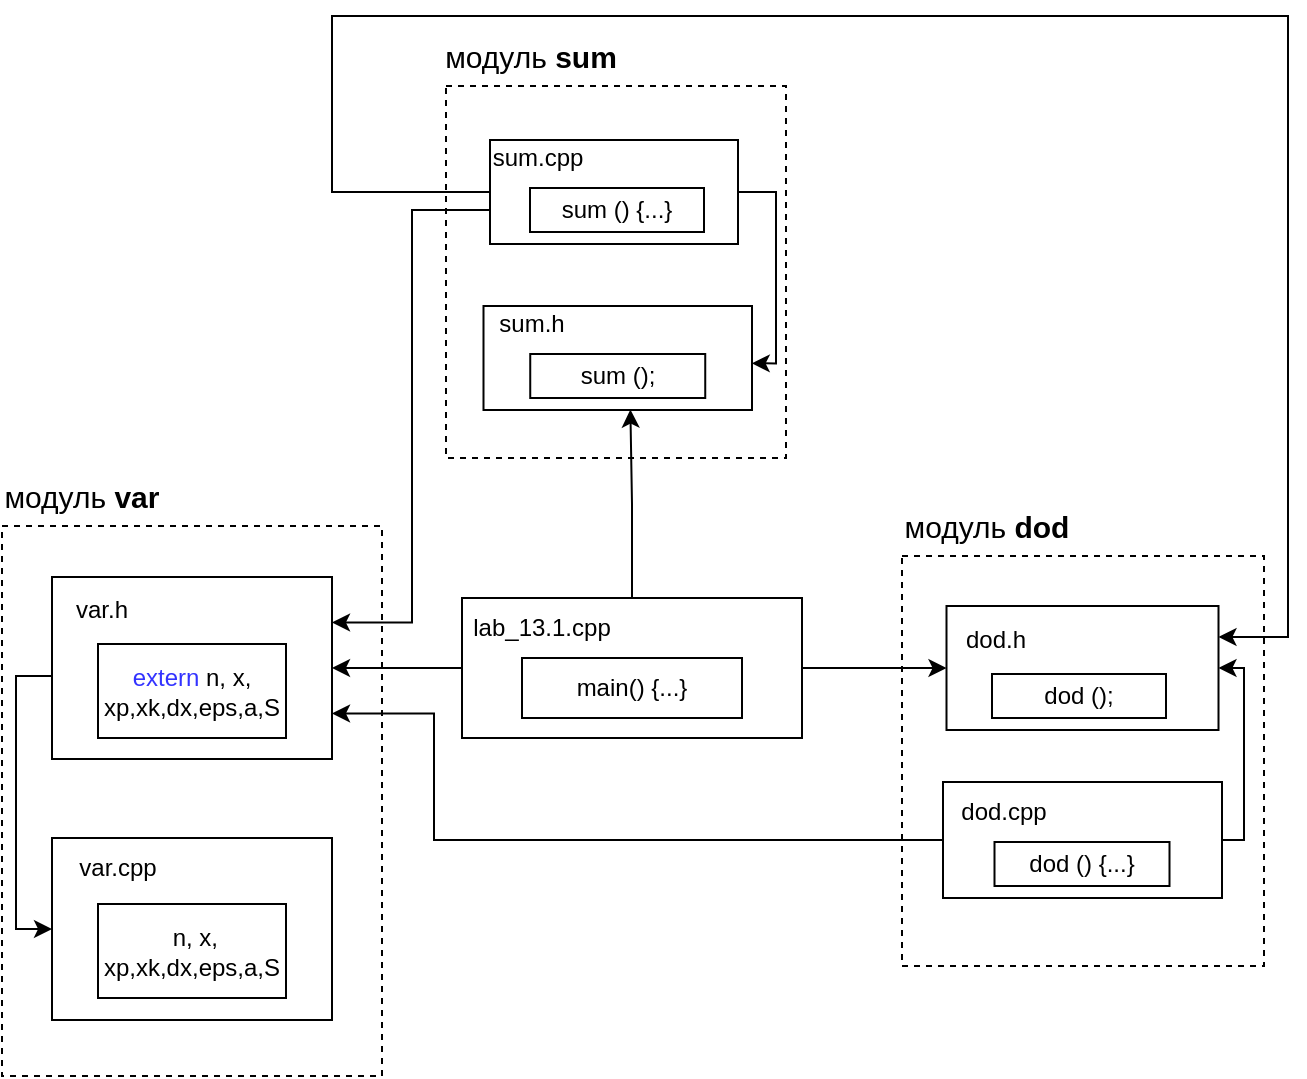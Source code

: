 <mxfile version="20.2.3" type="device"><diagram id="VCDXPaHrYduHrpr-RRee" name="Сторінка-1"><mxGraphModel dx="1524" dy="683" grid="0" gridSize="10" guides="1" tooltips="1" connect="1" arrows="1" fold="1" page="1" pageScale="1" pageWidth="827" pageHeight="1169" math="0" shadow="0"><root><mxCell id="0"/><mxCell id="1" parent="0"/><mxCell id="bgCmlKrU3X-e8DTSmlug-1" value="" style="rounded=0;whiteSpace=wrap;html=1;" vertex="1" parent="1"><mxGeometry x="360" y="431" width="170" height="70" as="geometry"/></mxCell><mxCell id="bgCmlKrU3X-e8DTSmlug-2" value="main() {...}" style="rounded=0;whiteSpace=wrap;html=1;" vertex="1" parent="1"><mxGeometry x="390" y="461" width="110" height="30" as="geometry"/></mxCell><mxCell id="bgCmlKrU3X-e8DTSmlug-3" value="lab_13.1.cpp" style="text;html=1;strokeColor=none;fillColor=none;align=center;verticalAlign=middle;whiteSpace=wrap;rounded=0;" vertex="1" parent="1"><mxGeometry x="370" y="431" width="60" height="30" as="geometry"/></mxCell><mxCell id="bgCmlKrU3X-e8DTSmlug-6" value="var.h" style="text;html=1;strokeColor=none;fillColor=none;align=center;verticalAlign=middle;whiteSpace=wrap;rounded=0;" vertex="1" parent="1"><mxGeometry x="158" y="427" width="60" height="30" as="geometry"/></mxCell><mxCell id="bgCmlKrU3X-e8DTSmlug-13" value="" style="rounded=0;whiteSpace=wrap;html=1;dashed=1;" vertex="1" parent="1"><mxGeometry x="130" y="395" width="190" height="275" as="geometry"/></mxCell><mxCell id="bgCmlKrU3X-e8DTSmlug-54" value="" style="edgeStyle=orthogonalEdgeStyle;rounded=0;orthogonalLoop=1;jettySize=auto;html=1;fontSize=15;fontColor=#000000;entryX=0;entryY=0.5;entryDx=0;entryDy=0;exitX=-0.003;exitY=0.544;exitDx=0;exitDy=0;exitPerimeter=0;" edge="1" parent="1" source="bgCmlKrU3X-e8DTSmlug-14" target="bgCmlKrU3X-e8DTSmlug-17"><mxGeometry relative="1" as="geometry"><mxPoint x="75" y="466" as="targetPoint"/><Array as="points"><mxPoint x="137" y="470"/><mxPoint x="137" y="597"/></Array></mxGeometry></mxCell><mxCell id="bgCmlKrU3X-e8DTSmlug-14" value="" style="rounded=0;whiteSpace=wrap;html=1;" vertex="1" parent="1"><mxGeometry x="155" y="420.5" width="140" height="91" as="geometry"/></mxCell><mxCell id="bgCmlKrU3X-e8DTSmlug-15" value="&lt;font color=&quot;#3333ff&quot;&gt;extern&lt;/font&gt; n, x, xp,xk,dx,eps,a,S" style="rounded=0;whiteSpace=wrap;html=1;" vertex="1" parent="1"><mxGeometry x="178" y="454" width="94" height="47" as="geometry"/></mxCell><mxCell id="bgCmlKrU3X-e8DTSmlug-16" value="var.h" style="text;html=1;strokeColor=none;fillColor=none;align=center;verticalAlign=middle;whiteSpace=wrap;rounded=0;" vertex="1" parent="1"><mxGeometry x="150" y="422" width="60" height="30" as="geometry"/></mxCell><mxCell id="bgCmlKrU3X-e8DTSmlug-17" value="" style="rounded=0;whiteSpace=wrap;html=1;" vertex="1" parent="1"><mxGeometry x="155" y="551" width="140" height="91" as="geometry"/></mxCell><mxCell id="bgCmlKrU3X-e8DTSmlug-18" value="&amp;nbsp;n, x, xp,xk,dx,eps,a,S" style="rounded=0;whiteSpace=wrap;html=1;" vertex="1" parent="1"><mxGeometry x="178" y="584" width="94" height="47" as="geometry"/></mxCell><mxCell id="bgCmlKrU3X-e8DTSmlug-19" value="var.cpp" style="text;html=1;strokeColor=none;fillColor=none;align=center;verticalAlign=middle;whiteSpace=wrap;rounded=0;" vertex="1" parent="1"><mxGeometry x="158" y="551" width="60" height="30" as="geometry"/></mxCell><mxCell id="bgCmlKrU3X-e8DTSmlug-20" value="&lt;font style=&quot;font-size: 15px;&quot;&gt;модуль &lt;b&gt;var&lt;/b&gt;&lt;/font&gt;" style="text;html=1;strokeColor=none;fillColor=none;align=center;verticalAlign=middle;whiteSpace=wrap;rounded=0;" vertex="1" parent="1"><mxGeometry x="130" y="365" width="80" height="30" as="geometry"/></mxCell><mxCell id="bgCmlKrU3X-e8DTSmlug-21" value="var.h" style="text;html=1;strokeColor=none;fillColor=none;align=center;verticalAlign=middle;whiteSpace=wrap;rounded=0;" vertex="1" parent="1"><mxGeometry x="605" y="442" width="60" height="30" as="geometry"/></mxCell><mxCell id="bgCmlKrU3X-e8DTSmlug-22" value="" style="rounded=0;whiteSpace=wrap;html=1;dashed=1;" vertex="1" parent="1"><mxGeometry x="580" y="410" width="181" height="205" as="geometry"/></mxCell><mxCell id="bgCmlKrU3X-e8DTSmlug-23" value="" style="rounded=0;whiteSpace=wrap;html=1;" vertex="1" parent="1"><mxGeometry x="602.25" y="435" width="136" height="62" as="geometry"/></mxCell><mxCell id="bgCmlKrU3X-e8DTSmlug-24" value="dod ();" style="rounded=0;whiteSpace=wrap;html=1;" vertex="1" parent="1"><mxGeometry x="625" y="469" width="87" height="22" as="geometry"/></mxCell><mxCell id="bgCmlKrU3X-e8DTSmlug-25" value="dod.h" style="text;html=1;strokeColor=none;fillColor=none;align=center;verticalAlign=middle;whiteSpace=wrap;rounded=0;" vertex="1" parent="1"><mxGeometry x="597" y="437" width="60" height="30" as="geometry"/></mxCell><mxCell id="bgCmlKrU3X-e8DTSmlug-49" style="edgeStyle=orthogonalEdgeStyle;rounded=0;orthogonalLoop=1;jettySize=auto;html=1;fontSize=15;fontColor=#000000;exitX=1;exitY=0.5;exitDx=0;exitDy=0;entryX=1;entryY=0.5;entryDx=0;entryDy=0;" edge="1" parent="1" source="bgCmlKrU3X-e8DTSmlug-26" target="bgCmlKrU3X-e8DTSmlug-23"><mxGeometry relative="1" as="geometry"><Array as="points"><mxPoint x="751" y="552"/><mxPoint x="751" y="466"/></Array></mxGeometry></mxCell><mxCell id="bgCmlKrU3X-e8DTSmlug-50" style="edgeStyle=orthogonalEdgeStyle;rounded=0;orthogonalLoop=1;jettySize=auto;html=1;entryX=1;entryY=0.75;entryDx=0;entryDy=0;fontSize=15;fontColor=#000000;" edge="1" parent="1" source="bgCmlKrU3X-e8DTSmlug-26" target="bgCmlKrU3X-e8DTSmlug-14"><mxGeometry relative="1" as="geometry"><Array as="points"><mxPoint x="346" y="552"/><mxPoint x="346" y="489"/></Array></mxGeometry></mxCell><mxCell id="bgCmlKrU3X-e8DTSmlug-26" value="" style="rounded=0;whiteSpace=wrap;html=1;" vertex="1" parent="1"><mxGeometry x="600.5" y="523" width="139.5" height="58" as="geometry"/></mxCell><mxCell id="bgCmlKrU3X-e8DTSmlug-27" value="dod () {...}" style="rounded=0;whiteSpace=wrap;html=1;" vertex="1" parent="1"><mxGeometry x="626.25" y="553" width="87.5" height="22" as="geometry"/></mxCell><mxCell id="bgCmlKrU3X-e8DTSmlug-28" value="dod.cpp" style="text;html=1;strokeColor=none;fillColor=none;align=center;verticalAlign=middle;whiteSpace=wrap;rounded=0;" vertex="1" parent="1"><mxGeometry x="602" y="523" width="58" height="30" as="geometry"/></mxCell><mxCell id="bgCmlKrU3X-e8DTSmlug-29" value="&lt;font style=&quot;font-size: 15px;&quot;&gt;модуль &lt;b&gt;dod&lt;/b&gt;&lt;/font&gt;" style="text;html=1;strokeColor=none;fillColor=none;align=center;verticalAlign=middle;whiteSpace=wrap;rounded=0;" vertex="1" parent="1"><mxGeometry x="574" y="380" width="97" height="30" as="geometry"/></mxCell><mxCell id="bgCmlKrU3X-e8DTSmlug-30" value="var.h" style="text;html=1;strokeColor=none;fillColor=none;align=center;verticalAlign=middle;whiteSpace=wrap;rounded=0;" vertex="1" parent="1"><mxGeometry x="377" y="207" width="60" height="30" as="geometry"/></mxCell><mxCell id="bgCmlKrU3X-e8DTSmlug-31" value="" style="rounded=0;whiteSpace=wrap;html=1;dashed=1;" vertex="1" parent="1"><mxGeometry x="352" y="175" width="170" height="186" as="geometry"/></mxCell><mxCell id="bgCmlKrU3X-e8DTSmlug-56" style="edgeStyle=orthogonalEdgeStyle;rounded=0;orthogonalLoop=1;jettySize=auto;html=1;entryX=0.999;entryY=0.551;entryDx=0;entryDy=0;entryPerimeter=0;fontSize=15;fontColor=#000000;exitX=1;exitY=0.5;exitDx=0;exitDy=0;" edge="1" parent="1" source="bgCmlKrU3X-e8DTSmlug-32" target="bgCmlKrU3X-e8DTSmlug-35"><mxGeometry relative="1" as="geometry"><Array as="points"><mxPoint x="517" y="228"/><mxPoint x="517" y="314"/></Array></mxGeometry></mxCell><mxCell id="bgCmlKrU3X-e8DTSmlug-57" style="edgeStyle=orthogonalEdgeStyle;rounded=0;orthogonalLoop=1;jettySize=auto;html=1;fontSize=15;fontColor=#000000;exitX=0;exitY=0.5;exitDx=0;exitDy=0;entryX=1;entryY=0.25;entryDx=0;entryDy=0;" edge="1" parent="1" source="bgCmlKrU3X-e8DTSmlug-32" target="bgCmlKrU3X-e8DTSmlug-23"><mxGeometry relative="1" as="geometry"><mxPoint x="546" y="129" as="targetPoint"/><Array as="points"><mxPoint x="295" y="228"/><mxPoint x="295" y="140"/><mxPoint x="773" y="140"/><mxPoint x="773" y="450"/></Array></mxGeometry></mxCell><mxCell id="bgCmlKrU3X-e8DTSmlug-58" style="edgeStyle=orthogonalEdgeStyle;rounded=0;orthogonalLoop=1;jettySize=auto;html=1;entryX=1;entryY=0.25;entryDx=0;entryDy=0;fontSize=15;fontColor=#000000;" edge="1" parent="1" source="bgCmlKrU3X-e8DTSmlug-32" target="bgCmlKrU3X-e8DTSmlug-14"><mxGeometry relative="1" as="geometry"><Array as="points"><mxPoint x="335" y="237"/><mxPoint x="335" y="443"/></Array></mxGeometry></mxCell><mxCell id="bgCmlKrU3X-e8DTSmlug-32" value="" style="rounded=0;whiteSpace=wrap;html=1;" vertex="1" parent="1"><mxGeometry x="374" y="202" width="124" height="52" as="geometry"/></mxCell><mxCell id="bgCmlKrU3X-e8DTSmlug-33" value="sum () {...}" style="rounded=0;whiteSpace=wrap;html=1;" vertex="1" parent="1"><mxGeometry x="394" y="226" width="87" height="22" as="geometry"/></mxCell><mxCell id="bgCmlKrU3X-e8DTSmlug-34" value="sum.cpp" style="text;html=1;strokeColor=none;fillColor=none;align=center;verticalAlign=middle;whiteSpace=wrap;rounded=0;" vertex="1" parent="1"><mxGeometry x="368" y="196" width="60" height="30" as="geometry"/></mxCell><mxCell id="bgCmlKrU3X-e8DTSmlug-35" value="" style="rounded=0;whiteSpace=wrap;html=1;" vertex="1" parent="1"><mxGeometry x="370.75" y="285" width="134.25" height="52" as="geometry"/></mxCell><mxCell id="bgCmlKrU3X-e8DTSmlug-36" value="sum ();" style="rounded=0;whiteSpace=wrap;html=1;" vertex="1" parent="1"><mxGeometry x="394.12" y="309" width="87.5" height="22" as="geometry"/></mxCell><mxCell id="bgCmlKrU3X-e8DTSmlug-37" value="sum.h" style="text;html=1;strokeColor=none;fillColor=none;align=center;verticalAlign=middle;whiteSpace=wrap;rounded=0;" vertex="1" parent="1"><mxGeometry x="365.5" y="279" width="58" height="30" as="geometry"/></mxCell><mxCell id="bgCmlKrU3X-e8DTSmlug-38" value="&lt;font style=&quot;font-size: 15px;&quot;&gt;модуль &lt;b&gt;sum&lt;/b&gt;&lt;/font&gt;" style="text;html=1;strokeColor=none;fillColor=none;align=center;verticalAlign=middle;whiteSpace=wrap;rounded=0;" vertex="1" parent="1"><mxGeometry x="346" y="145" width="97" height="30" as="geometry"/></mxCell><mxCell id="bgCmlKrU3X-e8DTSmlug-43" style="edgeStyle=orthogonalEdgeStyle;rounded=0;orthogonalLoop=1;jettySize=auto;html=1;entryX=0;entryY=0.5;entryDx=0;entryDy=0;fontSize=15;fontColor=#000000;" edge="1" parent="1" source="bgCmlKrU3X-e8DTSmlug-1" target="bgCmlKrU3X-e8DTSmlug-23"><mxGeometry relative="1" as="geometry"/></mxCell><mxCell id="bgCmlKrU3X-e8DTSmlug-44" style="edgeStyle=orthogonalEdgeStyle;rounded=0;orthogonalLoop=1;jettySize=auto;html=1;entryX=0.547;entryY=0.996;entryDx=0;entryDy=0;entryPerimeter=0;fontSize=15;fontColor=#000000;" edge="1" parent="1" source="bgCmlKrU3X-e8DTSmlug-1" target="bgCmlKrU3X-e8DTSmlug-35"><mxGeometry relative="1" as="geometry"/></mxCell><mxCell id="bgCmlKrU3X-e8DTSmlug-47" style="edgeStyle=orthogonalEdgeStyle;rounded=0;orthogonalLoop=1;jettySize=auto;html=1;entryX=1;entryY=0.5;entryDx=0;entryDy=0;fontSize=15;fontColor=#000000;" edge="1" parent="1" source="bgCmlKrU3X-e8DTSmlug-1" target="bgCmlKrU3X-e8DTSmlug-14"><mxGeometry relative="1" as="geometry"/></mxCell></root></mxGraphModel></diagram></mxfile>